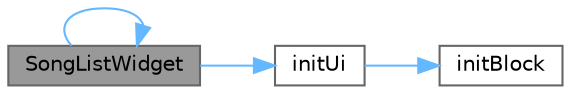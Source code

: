 digraph "SongListWidget"
{
 // LATEX_PDF_SIZE
  bgcolor="transparent";
  edge [fontname=Helvetica,fontsize=10,labelfontname=Helvetica,labelfontsize=10];
  node [fontname=Helvetica,fontsize=10,shape=box,height=0.2,width=0.4];
  rankdir="LR";
  Node1 [id="Node000001",label="SongListWidget",height=0.2,width=0.4,color="gray40", fillcolor="grey60", style="filled", fontcolor="black",tooltip="构造函数，初始化歌单界面"];
  Node1 -> Node2 [id="edge1_Node000001_Node000002",color="steelblue1",style="solid",tooltip=" "];
  Node2 [id="Node000002",label="initUi",height=0.2,width=0.4,color="grey40", fillcolor="white", style="filled",URL="$class_song_list_widget.html#afba6e95967cc3eb25fd518f7bde6ec04",tooltip="初始化界面"];
  Node2 -> Node3 [id="edge2_Node000002_Node000003",color="steelblue1",style="solid",tooltip=" "];
  Node3 [id="Node000003",label="initBlock",height=0.2,width=0.4,color="grey40", fillcolor="white", style="filled",URL="$class_song_list_widget.html#a7fd65dabfe391277e2b6816d69dd4181",tooltip="初始化歌单块"];
  Node1 -> Node1 [id="edge3_Node000001_Node000001",color="steelblue1",style="solid",tooltip=" "];
}
